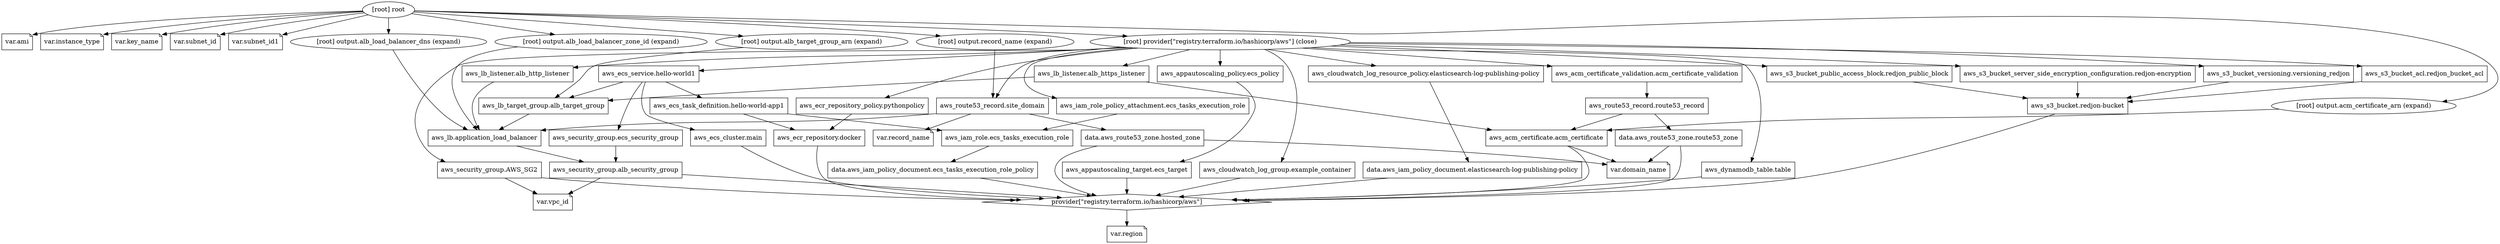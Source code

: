 digraph {
	compound = "true"
	newrank = "true"
	subgraph "root" {
		"[root] aws_acm_certificate.acm_certificate (expand)" [label = "aws_acm_certificate.acm_certificate", shape = "box"]
		"[root] aws_acm_certificate_validation.acm_certificate_validation (expand)" [label = "aws_acm_certificate_validation.acm_certificate_validation", shape = "box"]
		"[root] aws_appautoscaling_policy.ecs_policy (expand)" [label = "aws_appautoscaling_policy.ecs_policy", shape = "box"]
		"[root] aws_appautoscaling_target.ecs_target (expand)" [label = "aws_appautoscaling_target.ecs_target", shape = "box"]
		"[root] aws_cloudwatch_log_group.example_container (expand)" [label = "aws_cloudwatch_log_group.example_container", shape = "box"]
		"[root] aws_cloudwatch_log_resource_policy.elasticsearch-log-publishing-policy (expand)" [label = "aws_cloudwatch_log_resource_policy.elasticsearch-log-publishing-policy", shape = "box"]
		"[root] aws_dynamodb_table.table (expand)" [label = "aws_dynamodb_table.table", shape = "box"]
		"[root] aws_ecr_repository.docker (expand)" [label = "aws_ecr_repository.docker", shape = "box"]
		"[root] aws_ecr_repository_policy.pythonpolicy (expand)" [label = "aws_ecr_repository_policy.pythonpolicy", shape = "box"]
		"[root] aws_ecs_cluster.main (expand)" [label = "aws_ecs_cluster.main", shape = "box"]
		"[root] aws_ecs_service.hello-world1 (expand)" [label = "aws_ecs_service.hello-world1", shape = "box"]
		"[root] aws_ecs_task_definition.hello-world-app1 (expand)" [label = "aws_ecs_task_definition.hello-world-app1", shape = "box"]
		"[root] aws_iam_role.ecs_tasks_execution_role (expand)" [label = "aws_iam_role.ecs_tasks_execution_role", shape = "box"]
		"[root] aws_iam_role_policy_attachment.ecs_tasks_execution_role (expand)" [label = "aws_iam_role_policy_attachment.ecs_tasks_execution_role", shape = "box"]
		"[root] aws_lb.application_load_balancer (expand)" [label = "aws_lb.application_load_balancer", shape = "box"]
		"[root] aws_lb_listener.alb_http_listener (expand)" [label = "aws_lb_listener.alb_http_listener", shape = "box"]
		"[root] aws_lb_listener.alb_https_listener (expand)" [label = "aws_lb_listener.alb_https_listener", shape = "box"]
		"[root] aws_lb_target_group.alb_target_group (expand)" [label = "aws_lb_target_group.alb_target_group", shape = "box"]
		"[root] aws_route53_record.route53_record (expand)" [label = "aws_route53_record.route53_record", shape = "box"]
		"[root] aws_route53_record.site_domain (expand)" [label = "aws_route53_record.site_domain", shape = "box"]
		"[root] aws_s3_bucket.redjon-bucket (expand)" [label = "aws_s3_bucket.redjon-bucket", shape = "box"]
		"[root] aws_s3_bucket_acl.redjon_bucket_acl (expand)" [label = "aws_s3_bucket_acl.redjon_bucket_acl", shape = "box"]
		"[root] aws_s3_bucket_public_access_block.redjon_public_block (expand)" [label = "aws_s3_bucket_public_access_block.redjon_public_block", shape = "box"]
		"[root] aws_s3_bucket_server_side_encryption_configuration.redjon-encryption (expand)" [label = "aws_s3_bucket_server_side_encryption_configuration.redjon-encryption", shape = "box"]
		"[root] aws_s3_bucket_versioning.versioning_redjon (expand)" [label = "aws_s3_bucket_versioning.versioning_redjon", shape = "box"]
		"[root] aws_security_group.AWS_SG2 (expand)" [label = "aws_security_group.AWS_SG2", shape = "box"]
		"[root] aws_security_group.alb_security_group (expand)" [label = "aws_security_group.alb_security_group", shape = "box"]
		"[root] aws_security_group.ecs_security_group (expand)" [label = "aws_security_group.ecs_security_group", shape = "box"]
		"[root] data.aws_iam_policy_document.ecs_tasks_execution_role_policy (expand)" [label = "data.aws_iam_policy_document.ecs_tasks_execution_role_policy", shape = "box"]
		"[root] data.aws_iam_policy_document.elasticsearch-log-publishing-policy (expand)" [label = "data.aws_iam_policy_document.elasticsearch-log-publishing-policy", shape = "box"]
		"[root] data.aws_route53_zone.hosted_zone (expand)" [label = "data.aws_route53_zone.hosted_zone", shape = "box"]
		"[root] data.aws_route53_zone.route53_zone (expand)" [label = "data.aws_route53_zone.route53_zone", shape = "box"]
		"[root] provider[\"registry.terraform.io/hashicorp/aws\"]" [label = "provider[\"registry.terraform.io/hashicorp/aws\"]", shape = "diamond"]
		"[root] var.ami" [label = "var.ami", shape = "note"]
		"[root] var.domain_name" [label = "var.domain_name", shape = "note"]
		"[root] var.instance_type" [label = "var.instance_type", shape = "note"]
		"[root] var.key_name" [label = "var.key_name", shape = "note"]
		"[root] var.record_name" [label = "var.record_name", shape = "note"]
		"[root] var.region" [label = "var.region", shape = "note"]
		"[root] var.subnet_id" [label = "var.subnet_id", shape = "note"]
		"[root] var.subnet_id1" [label = "var.subnet_id1", shape = "note"]
		"[root] var.vpc_id" [label = "var.vpc_id", shape = "note"]
		"[root] aws_acm_certificate.acm_certificate (expand)" -> "[root] provider[\"registry.terraform.io/hashicorp/aws\"]"
		"[root] aws_acm_certificate.acm_certificate (expand)" -> "[root] var.domain_name"
		"[root] aws_acm_certificate_validation.acm_certificate_validation (expand)" -> "[root] aws_route53_record.route53_record (expand)"
		"[root] aws_appautoscaling_policy.ecs_policy (expand)" -> "[root] aws_appautoscaling_target.ecs_target (expand)"
		"[root] aws_appautoscaling_target.ecs_target (expand)" -> "[root] provider[\"registry.terraform.io/hashicorp/aws\"]"
		"[root] aws_cloudwatch_log_group.example_container (expand)" -> "[root] provider[\"registry.terraform.io/hashicorp/aws\"]"
		"[root] aws_cloudwatch_log_resource_policy.elasticsearch-log-publishing-policy (expand)" -> "[root] data.aws_iam_policy_document.elasticsearch-log-publishing-policy (expand)"
		"[root] aws_dynamodb_table.table (expand)" -> "[root] provider[\"registry.terraform.io/hashicorp/aws\"]"
		"[root] aws_ecr_repository.docker (expand)" -> "[root] provider[\"registry.terraform.io/hashicorp/aws\"]"
		"[root] aws_ecr_repository_policy.pythonpolicy (expand)" -> "[root] aws_ecr_repository.docker (expand)"
		"[root] aws_ecs_cluster.main (expand)" -> "[root] provider[\"registry.terraform.io/hashicorp/aws\"]"
		"[root] aws_ecs_service.hello-world1 (expand)" -> "[root] aws_ecs_cluster.main (expand)"
		"[root] aws_ecs_service.hello-world1 (expand)" -> "[root] aws_ecs_task_definition.hello-world-app1 (expand)"
		"[root] aws_ecs_service.hello-world1 (expand)" -> "[root] aws_lb_target_group.alb_target_group (expand)"
		"[root] aws_ecs_service.hello-world1 (expand)" -> "[root] aws_security_group.ecs_security_group (expand)"
		"[root] aws_ecs_task_definition.hello-world-app1 (expand)" -> "[root] aws_ecr_repository.docker (expand)"
		"[root] aws_ecs_task_definition.hello-world-app1 (expand)" -> "[root] aws_iam_role.ecs_tasks_execution_role (expand)"
		"[root] aws_iam_role.ecs_tasks_execution_role (expand)" -> "[root] data.aws_iam_policy_document.ecs_tasks_execution_role_policy (expand)"
		"[root] aws_iam_role_policy_attachment.ecs_tasks_execution_role (expand)" -> "[root] aws_iam_role.ecs_tasks_execution_role (expand)"
		"[root] aws_lb.application_load_balancer (expand)" -> "[root] aws_security_group.alb_security_group (expand)"
		"[root] aws_lb_listener.alb_http_listener (expand)" -> "[root] aws_lb.application_load_balancer (expand)"
		"[root] aws_lb_listener.alb_https_listener (expand)" -> "[root] aws_acm_certificate.acm_certificate (expand)"
		"[root] aws_lb_listener.alb_https_listener (expand)" -> "[root] aws_lb_target_group.alb_target_group (expand)"
		"[root] aws_lb_target_group.alb_target_group (expand)" -> "[root] aws_lb.application_load_balancer (expand)"
		"[root] aws_route53_record.route53_record (expand)" -> "[root] aws_acm_certificate.acm_certificate (expand)"
		"[root] aws_route53_record.route53_record (expand)" -> "[root] data.aws_route53_zone.route53_zone (expand)"
		"[root] aws_route53_record.site_domain (expand)" -> "[root] aws_lb.application_load_balancer (expand)"
		"[root] aws_route53_record.site_domain (expand)" -> "[root] data.aws_route53_zone.hosted_zone (expand)"
		"[root] aws_route53_record.site_domain (expand)" -> "[root] var.record_name"
		"[root] aws_s3_bucket.redjon-bucket (expand)" -> "[root] provider[\"registry.terraform.io/hashicorp/aws\"]"
		"[root] aws_s3_bucket_acl.redjon_bucket_acl (expand)" -> "[root] aws_s3_bucket.redjon-bucket (expand)"
		"[root] aws_s3_bucket_public_access_block.redjon_public_block (expand)" -> "[root] aws_s3_bucket.redjon-bucket (expand)"
		"[root] aws_s3_bucket_server_side_encryption_configuration.redjon-encryption (expand)" -> "[root] aws_s3_bucket.redjon-bucket (expand)"
		"[root] aws_s3_bucket_versioning.versioning_redjon (expand)" -> "[root] aws_s3_bucket.redjon-bucket (expand)"
		"[root] aws_security_group.AWS_SG2 (expand)" -> "[root] provider[\"registry.terraform.io/hashicorp/aws\"]"
		"[root] aws_security_group.AWS_SG2 (expand)" -> "[root] var.vpc_id"
		"[root] aws_security_group.alb_security_group (expand)" -> "[root] provider[\"registry.terraform.io/hashicorp/aws\"]"
		"[root] aws_security_group.alb_security_group (expand)" -> "[root] var.vpc_id"
		"[root] aws_security_group.ecs_security_group (expand)" -> "[root] aws_security_group.alb_security_group (expand)"
		"[root] data.aws_iam_policy_document.ecs_tasks_execution_role_policy (expand)" -> "[root] provider[\"registry.terraform.io/hashicorp/aws\"]"
		"[root] data.aws_iam_policy_document.elasticsearch-log-publishing-policy (expand)" -> "[root] provider[\"registry.terraform.io/hashicorp/aws\"]"
		"[root] data.aws_route53_zone.hosted_zone (expand)" -> "[root] provider[\"registry.terraform.io/hashicorp/aws\"]"
		"[root] data.aws_route53_zone.hosted_zone (expand)" -> "[root] var.domain_name"
		"[root] data.aws_route53_zone.route53_zone (expand)" -> "[root] provider[\"registry.terraform.io/hashicorp/aws\"]"
		"[root] data.aws_route53_zone.route53_zone (expand)" -> "[root] var.domain_name"
		"[root] output.acm_certificate_arn (expand)" -> "[root] aws_acm_certificate.acm_certificate (expand)"
		"[root] output.alb_load_balancer_dns (expand)" -> "[root] aws_lb.application_load_balancer (expand)"
		"[root] output.alb_load_balancer_zone_id (expand)" -> "[root] aws_lb.application_load_balancer (expand)"
		"[root] output.alb_target_group_arn (expand)" -> "[root] aws_lb_target_group.alb_target_group (expand)"
		"[root] output.record_name (expand)" -> "[root] aws_route53_record.site_domain (expand)"
		"[root] provider[\"registry.terraform.io/hashicorp/aws\"] (close)" -> "[root] aws_acm_certificate_validation.acm_certificate_validation (expand)"
		"[root] provider[\"registry.terraform.io/hashicorp/aws\"] (close)" -> "[root] aws_appautoscaling_policy.ecs_policy (expand)"
		"[root] provider[\"registry.terraform.io/hashicorp/aws\"] (close)" -> "[root] aws_cloudwatch_log_group.example_container (expand)"
		"[root] provider[\"registry.terraform.io/hashicorp/aws\"] (close)" -> "[root] aws_cloudwatch_log_resource_policy.elasticsearch-log-publishing-policy (expand)"
		"[root] provider[\"registry.terraform.io/hashicorp/aws\"] (close)" -> "[root] aws_dynamodb_table.table (expand)"
		"[root] provider[\"registry.terraform.io/hashicorp/aws\"] (close)" -> "[root] aws_ecr_repository_policy.pythonpolicy (expand)"
		"[root] provider[\"registry.terraform.io/hashicorp/aws\"] (close)" -> "[root] aws_ecs_service.hello-world1 (expand)"
		"[root] provider[\"registry.terraform.io/hashicorp/aws\"] (close)" -> "[root] aws_iam_role_policy_attachment.ecs_tasks_execution_role (expand)"
		"[root] provider[\"registry.terraform.io/hashicorp/aws\"] (close)" -> "[root] aws_lb_listener.alb_http_listener (expand)"
		"[root] provider[\"registry.terraform.io/hashicorp/aws\"] (close)" -> "[root] aws_lb_listener.alb_https_listener (expand)"
		"[root] provider[\"registry.terraform.io/hashicorp/aws\"] (close)" -> "[root] aws_route53_record.site_domain (expand)"
		"[root] provider[\"registry.terraform.io/hashicorp/aws\"] (close)" -> "[root] aws_s3_bucket_acl.redjon_bucket_acl (expand)"
		"[root] provider[\"registry.terraform.io/hashicorp/aws\"] (close)" -> "[root] aws_s3_bucket_public_access_block.redjon_public_block (expand)"
		"[root] provider[\"registry.terraform.io/hashicorp/aws\"] (close)" -> "[root] aws_s3_bucket_server_side_encryption_configuration.redjon-encryption (expand)"
		"[root] provider[\"registry.terraform.io/hashicorp/aws\"] (close)" -> "[root] aws_s3_bucket_versioning.versioning_redjon (expand)"
		"[root] provider[\"registry.terraform.io/hashicorp/aws\"] (close)" -> "[root] aws_security_group.AWS_SG2 (expand)"
		"[root] provider[\"registry.terraform.io/hashicorp/aws\"]" -> "[root] var.region"
		"[root] root" -> "[root] output.acm_certificate_arn (expand)"
		"[root] root" -> "[root] output.alb_load_balancer_dns (expand)"
		"[root] root" -> "[root] output.alb_load_balancer_zone_id (expand)"
		"[root] root" -> "[root] output.alb_target_group_arn (expand)"
		"[root] root" -> "[root] output.record_name (expand)"
		"[root] root" -> "[root] provider[\"registry.terraform.io/hashicorp/aws\"] (close)"
		"[root] root" -> "[root] var.ami"
		"[root] root" -> "[root] var.instance_type"
		"[root] root" -> "[root] var.key_name"
		"[root] root" -> "[root] var.subnet_id"
		"[root] root" -> "[root] var.subnet_id1"
	}
}

